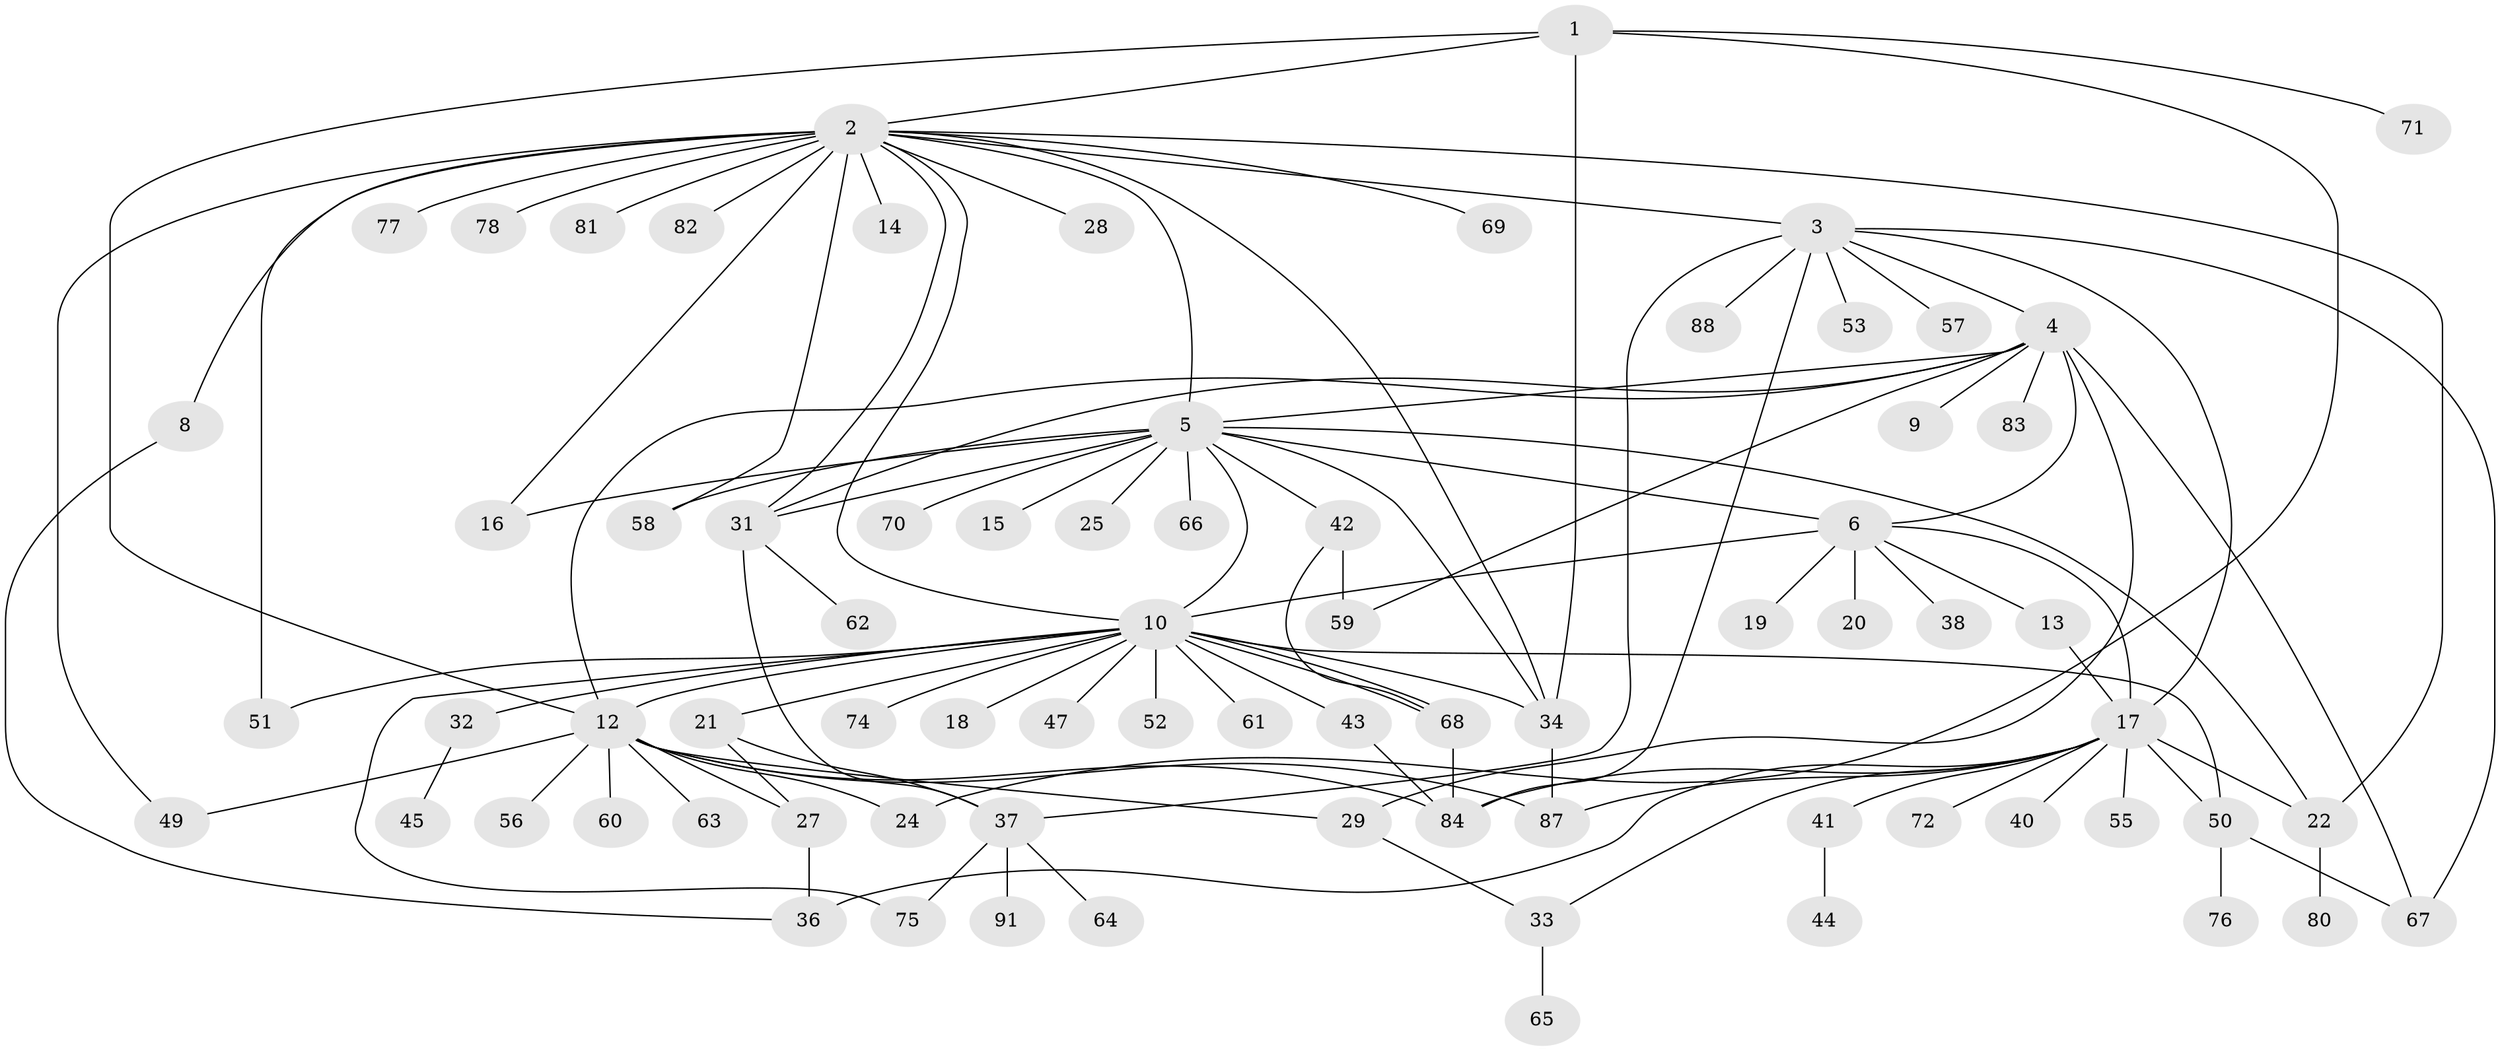 // original degree distribution, {5: 0.04395604395604396, 17: 0.01098901098901099, 11: 0.01098901098901099, 10: 0.01098901098901099, 13: 0.02197802197802198, 6: 0.02197802197802198, 2: 0.15384615384615385, 1: 0.4725274725274725, 20: 0.01098901098901099, 8: 0.01098901098901099, 3: 0.15384615384615385, 4: 0.06593406593406594, 7: 0.01098901098901099}
// Generated by graph-tools (version 1.1) at 2025/41/03/06/25 10:41:46]
// undirected, 75 vertices, 114 edges
graph export_dot {
graph [start="1"]
  node [color=gray90,style=filled];
  1 [super="+46"];
  2 [super="+11"];
  3 [super="+54"];
  4 [super="+23"];
  5 [super="+26"];
  6 [super="+7"];
  8;
  9;
  10 [super="+73"];
  12 [super="+86"];
  13;
  14;
  15;
  16;
  17 [super="+30"];
  18;
  19;
  20;
  21;
  22;
  24 [super="+79"];
  25;
  27;
  28;
  29;
  31 [super="+35"];
  32;
  33;
  34 [super="+48"];
  36 [super="+89"];
  37 [super="+39"];
  38;
  40;
  41;
  42 [super="+90"];
  43;
  44;
  45;
  47;
  49;
  50;
  51;
  52;
  53;
  55;
  56;
  57;
  58;
  59;
  60;
  61;
  62;
  63;
  64;
  65;
  66;
  67;
  68;
  69;
  70;
  71;
  72;
  74;
  75;
  76;
  77;
  78;
  80;
  81;
  82;
  83;
  84 [super="+85"];
  87;
  88;
  91;
  1 -- 2;
  1 -- 12;
  1 -- 24;
  1 -- 71;
  1 -- 34;
  2 -- 3;
  2 -- 8;
  2 -- 16;
  2 -- 22;
  2 -- 28;
  2 -- 31;
  2 -- 34;
  2 -- 49;
  2 -- 51 [weight=2];
  2 -- 58;
  2 -- 77;
  2 -- 78;
  2 -- 81;
  2 -- 82;
  2 -- 69;
  2 -- 10;
  2 -- 14;
  2 -- 5;
  3 -- 4;
  3 -- 17;
  3 -- 37 [weight=2];
  3 -- 53;
  3 -- 57;
  3 -- 67;
  3 -- 84;
  3 -- 88;
  4 -- 5;
  4 -- 9;
  4 -- 12;
  4 -- 29;
  4 -- 59;
  4 -- 67;
  4 -- 83;
  4 -- 6;
  4 -- 31;
  5 -- 6;
  5 -- 10;
  5 -- 15;
  5 -- 16;
  5 -- 22;
  5 -- 25;
  5 -- 31;
  5 -- 42;
  5 -- 66;
  5 -- 70;
  5 -- 58;
  5 -- 34;
  6 -- 10 [weight=2];
  6 -- 13;
  6 -- 20;
  6 -- 38;
  6 -- 17;
  6 -- 19;
  8 -- 36;
  10 -- 12;
  10 -- 18;
  10 -- 21;
  10 -- 32;
  10 -- 43;
  10 -- 47;
  10 -- 50;
  10 -- 51;
  10 -- 52;
  10 -- 61;
  10 -- 68;
  10 -- 68;
  10 -- 74;
  10 -- 75;
  10 -- 34;
  12 -- 24;
  12 -- 27;
  12 -- 29;
  12 -- 49;
  12 -- 56;
  12 -- 60;
  12 -- 63;
  12 -- 84;
  12 -- 87;
  13 -- 17;
  17 -- 33;
  17 -- 36;
  17 -- 40;
  17 -- 55;
  17 -- 50;
  17 -- 84;
  17 -- 22;
  17 -- 87;
  17 -- 72;
  17 -- 41;
  21 -- 27;
  21 -- 37;
  22 -- 80;
  27 -- 36;
  29 -- 33;
  31 -- 62;
  31 -- 37;
  32 -- 45;
  33 -- 65;
  34 -- 87;
  37 -- 64;
  37 -- 75;
  37 -- 91;
  41 -- 44;
  42 -- 59;
  42 -- 68;
  43 -- 84;
  50 -- 67;
  50 -- 76;
  68 -- 84;
}
